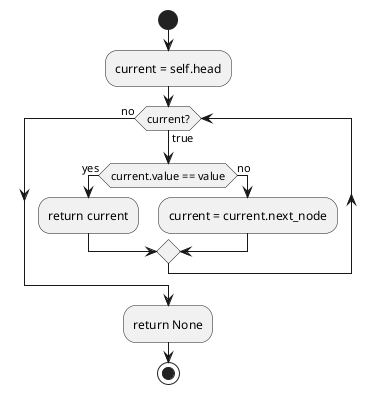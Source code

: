 @startuml
start
:current = self.head;
while (current?) is (true)
    if (current.value == value) then (yes)
        :return current;
    else (no)
        :current = current.next_node;
    endif
endwhile (no)
:return None;
stop
@enduml
